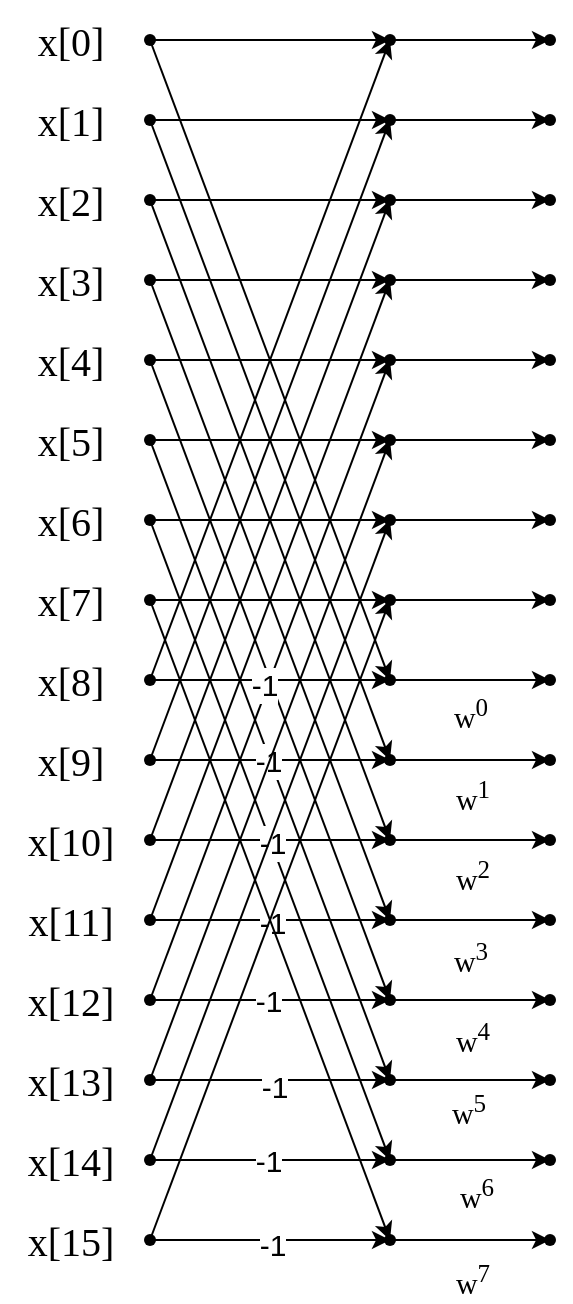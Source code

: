 <mxfile version="22.1.17" type="github">
  <diagram name="第 1 页" id="PlQmYlYMFUsXhehJsfZC">
    <mxGraphModel dx="1434" dy="746" grid="1" gridSize="10" guides="1" tooltips="1" connect="1" arrows="1" fold="1" page="1" pageScale="1" pageWidth="827" pageHeight="1169" math="0" shadow="0">
      <root>
        <mxCell id="0" />
        <mxCell id="1" parent="0" />
        <mxCell id="Fbb4tmbp8fCs58sTuZUb-35" style="edgeStyle=orthogonalEdgeStyle;rounded=0;orthogonalLoop=1;jettySize=auto;html=1;" edge="1" parent="1" source="Fbb4tmbp8fCs58sTuZUb-1" target="Fbb4tmbp8fCs58sTuZUb-17">
          <mxGeometry relative="1" as="geometry" />
        </mxCell>
        <mxCell id="Fbb4tmbp8fCs58sTuZUb-1" value="" style="shape=waypoint;sketch=0;size=6;pointerEvents=1;points=[];fillColor=none;resizable=0;rotatable=0;perimeter=centerPerimeter;snapToPoint=1;" vertex="1" parent="1">
          <mxGeometry x="190" y="110" width="20" height="20" as="geometry" />
        </mxCell>
        <mxCell id="Fbb4tmbp8fCs58sTuZUb-2" value="" style="shape=waypoint;sketch=0;size=6;pointerEvents=1;points=[];fillColor=none;resizable=0;rotatable=0;perimeter=centerPerimeter;snapToPoint=1;" vertex="1" parent="1">
          <mxGeometry x="190" y="230" width="20" height="20" as="geometry" />
        </mxCell>
        <mxCell id="Fbb4tmbp8fCs58sTuZUb-55" style="edgeStyle=none;shape=connector;rounded=0;orthogonalLoop=1;jettySize=auto;html=1;labelBackgroundColor=default;strokeColor=default;align=center;verticalAlign=middle;fontFamily=Helvetica;fontSize=11;fontColor=default;endArrow=classic;" edge="1" parent="1" source="Fbb4tmbp8fCs58sTuZUb-3" target="Fbb4tmbp8fCs58sTuZUb-19">
          <mxGeometry relative="1" as="geometry" />
        </mxCell>
        <mxCell id="Fbb4tmbp8fCs58sTuZUb-3" value="" style="shape=waypoint;sketch=0;size=6;pointerEvents=1;points=[];fillColor=none;resizable=0;rotatable=0;perimeter=centerPerimeter;snapToPoint=1;" vertex="1" parent="1">
          <mxGeometry x="190" y="190" width="20" height="20" as="geometry" />
        </mxCell>
        <mxCell id="Fbb4tmbp8fCs58sTuZUb-53" style="edgeStyle=orthogonalEdgeStyle;rounded=0;orthogonalLoop=1;jettySize=auto;html=1;" edge="1" parent="1" source="Fbb4tmbp8fCs58sTuZUb-4" target="Fbb4tmbp8fCs58sTuZUb-20">
          <mxGeometry relative="1" as="geometry" />
        </mxCell>
        <mxCell id="Fbb4tmbp8fCs58sTuZUb-54" style="rounded=0;orthogonalLoop=1;jettySize=auto;html=1;" edge="1" parent="1" source="Fbb4tmbp8fCs58sTuZUb-4" target="Fbb4tmbp8fCs58sTuZUb-28">
          <mxGeometry relative="1" as="geometry" />
        </mxCell>
        <mxCell id="Fbb4tmbp8fCs58sTuZUb-4" value="" style="shape=waypoint;sketch=0;size=6;pointerEvents=1;points=[];fillColor=none;resizable=0;rotatable=0;perimeter=centerPerimeter;snapToPoint=1;" vertex="1" parent="1">
          <mxGeometry x="190" y="150" width="20" height="20" as="geometry" />
        </mxCell>
        <mxCell id="Fbb4tmbp8fCs58sTuZUb-5" value="" style="shape=waypoint;sketch=0;size=6;pointerEvents=1;points=[];fillColor=none;resizable=0;rotatable=0;perimeter=centerPerimeter;snapToPoint=1;" vertex="1" parent="1">
          <mxGeometry x="190" y="270" width="20" height="20" as="geometry" />
        </mxCell>
        <mxCell id="Fbb4tmbp8fCs58sTuZUb-67" style="edgeStyle=none;shape=connector;rounded=0;orthogonalLoop=1;jettySize=auto;html=1;labelBackgroundColor=default;strokeColor=default;align=center;verticalAlign=middle;fontFamily=Helvetica;fontSize=11;fontColor=default;endArrow=classic;" edge="1" parent="1" source="Fbb4tmbp8fCs58sTuZUb-6" target="Fbb4tmbp8fCs58sTuZUb-22">
          <mxGeometry relative="1" as="geometry" />
        </mxCell>
        <mxCell id="Fbb4tmbp8fCs58sTuZUb-6" value="" style="shape=waypoint;sketch=0;size=6;pointerEvents=1;points=[];fillColor=none;resizable=0;rotatable=0;perimeter=centerPerimeter;snapToPoint=1;" vertex="1" parent="1">
          <mxGeometry x="190" y="390" width="20" height="20" as="geometry" />
        </mxCell>
        <mxCell id="Fbb4tmbp8fCs58sTuZUb-7" value="" style="shape=waypoint;sketch=0;size=6;pointerEvents=1;points=[];fillColor=none;resizable=0;rotatable=0;perimeter=centerPerimeter;snapToPoint=1;" vertex="1" parent="1">
          <mxGeometry x="190" y="350" width="20" height="20" as="geometry" />
        </mxCell>
        <mxCell id="Fbb4tmbp8fCs58sTuZUb-8" value="" style="shape=waypoint;sketch=0;size=6;pointerEvents=1;points=[];fillColor=none;resizable=0;rotatable=0;perimeter=centerPerimeter;snapToPoint=1;" vertex="1" parent="1">
          <mxGeometry x="190" y="310" width="20" height="20" as="geometry" />
        </mxCell>
        <mxCell id="Fbb4tmbp8fCs58sTuZUb-9" value="" style="shape=waypoint;sketch=0;size=6;pointerEvents=1;points=[];fillColor=none;resizable=0;rotatable=0;perimeter=centerPerimeter;snapToPoint=1;" vertex="1" parent="1">
          <mxGeometry x="190" y="430" width="20" height="20" as="geometry" />
        </mxCell>
        <mxCell id="Fbb4tmbp8fCs58sTuZUb-76" style="edgeStyle=none;shape=connector;rounded=0;orthogonalLoop=1;jettySize=auto;html=1;labelBackgroundColor=default;strokeColor=default;align=center;verticalAlign=middle;fontFamily=Helvetica;fontSize=11;fontColor=default;endArrow=classic;" edge="1" parent="1" source="Fbb4tmbp8fCs58sTuZUb-10" target="Fbb4tmbp8fCs58sTuZUb-26">
          <mxGeometry relative="1" as="geometry" />
        </mxCell>
        <mxCell id="Fbb4tmbp8fCs58sTuZUb-88" value="&lt;font style=&quot;font-size: 15px;&quot;&gt;-1&lt;/font&gt;" style="edgeLabel;html=1;align=center;verticalAlign=middle;resizable=0;points=[];fontSize=11;fontFamily=Helvetica;fontColor=default;" vertex="1" connectable="0" parent="Fbb4tmbp8fCs58sTuZUb-76">
          <mxGeometry x="0.017" y="-1" relative="1" as="geometry">
            <mxPoint as="offset" />
          </mxGeometry>
        </mxCell>
        <mxCell id="Fbb4tmbp8fCs58sTuZUb-10" value="" style="shape=waypoint;sketch=0;size=6;pointerEvents=1;points=[];fillColor=none;resizable=0;rotatable=0;perimeter=centerPerimeter;snapToPoint=1;" vertex="1" parent="1">
          <mxGeometry x="190" y="550" width="20" height="20" as="geometry" />
        </mxCell>
        <mxCell id="Fbb4tmbp8fCs58sTuZUb-72" style="edgeStyle=none;shape=connector;rounded=0;orthogonalLoop=1;jettySize=auto;html=1;labelBackgroundColor=default;strokeColor=default;align=center;verticalAlign=middle;fontFamily=Helvetica;fontSize=11;fontColor=default;endArrow=classic;" edge="1" parent="1" source="Fbb4tmbp8fCs58sTuZUb-11" target="Fbb4tmbp8fCs58sTuZUb-19">
          <mxGeometry relative="1" as="geometry" />
        </mxCell>
        <mxCell id="Fbb4tmbp8fCs58sTuZUb-11" value="" style="shape=waypoint;sketch=0;size=6;pointerEvents=1;points=[];fillColor=none;resizable=0;rotatable=0;perimeter=centerPerimeter;snapToPoint=1;" vertex="1" parent="1">
          <mxGeometry x="190" y="510" width="20" height="20" as="geometry" />
        </mxCell>
        <mxCell id="Fbb4tmbp8fCs58sTuZUb-12" value="" style="shape=waypoint;sketch=0;size=6;pointerEvents=1;points=[];fillColor=none;resizable=0;rotatable=0;perimeter=centerPerimeter;snapToPoint=1;" vertex="1" parent="1">
          <mxGeometry x="190" y="470" width="20" height="20" as="geometry" />
        </mxCell>
        <mxCell id="Fbb4tmbp8fCs58sTuZUb-77" style="edgeStyle=none;shape=connector;rounded=0;orthogonalLoop=1;jettySize=auto;html=1;labelBackgroundColor=default;strokeColor=default;align=center;verticalAlign=middle;fontFamily=Helvetica;fontSize=11;fontColor=default;endArrow=classic;" edge="1" parent="1" source="Fbb4tmbp8fCs58sTuZUb-13" target="Fbb4tmbp8fCs58sTuZUb-21">
          <mxGeometry relative="1" as="geometry" />
        </mxCell>
        <mxCell id="Fbb4tmbp8fCs58sTuZUb-13" value="" style="shape=waypoint;sketch=0;size=6;pointerEvents=1;points=[];fillColor=none;resizable=0;rotatable=0;perimeter=centerPerimeter;snapToPoint=1;" vertex="1" parent="1">
          <mxGeometry x="190" y="590" width="20" height="20" as="geometry" />
        </mxCell>
        <mxCell id="Fbb4tmbp8fCs58sTuZUb-83" style="edgeStyle=none;shape=connector;rounded=0;orthogonalLoop=1;jettySize=auto;html=1;labelBackgroundColor=default;strokeColor=default;align=center;verticalAlign=middle;fontFamily=Helvetica;fontSize=11;fontColor=default;endArrow=classic;" edge="1" parent="1" source="Fbb4tmbp8fCs58sTuZUb-14" target="Fbb4tmbp8fCs58sTuZUb-22">
          <mxGeometry relative="1" as="geometry" />
        </mxCell>
        <mxCell id="Fbb4tmbp8fCs58sTuZUb-14" value="" style="shape=waypoint;sketch=0;size=6;pointerEvents=1;points=[];fillColor=none;resizable=0;rotatable=0;perimeter=centerPerimeter;snapToPoint=1;" vertex="1" parent="1">
          <mxGeometry x="190" y="710" width="20" height="20" as="geometry" />
        </mxCell>
        <mxCell id="Fbb4tmbp8fCs58sTuZUb-15" value="" style="shape=waypoint;sketch=0;size=6;pointerEvents=1;points=[];fillColor=none;resizable=0;rotatable=0;perimeter=centerPerimeter;snapToPoint=1;" vertex="1" parent="1">
          <mxGeometry x="190" y="670" width="20" height="20" as="geometry" />
        </mxCell>
        <mxCell id="Fbb4tmbp8fCs58sTuZUb-80" style="edgeStyle=none;shape=connector;rounded=0;orthogonalLoop=1;jettySize=auto;html=1;labelBackgroundColor=default;strokeColor=default;align=center;verticalAlign=middle;fontFamily=Helvetica;fontSize=11;fontColor=default;endArrow=classic;" edge="1" parent="1" source="Fbb4tmbp8fCs58sTuZUb-16" target="Fbb4tmbp8fCs58sTuZUb-32">
          <mxGeometry relative="1" as="geometry" />
        </mxCell>
        <mxCell id="Fbb4tmbp8fCs58sTuZUb-90" value="&lt;font style=&quot;font-size: 15px;&quot;&gt;-1&lt;/font&gt;" style="edgeLabel;html=1;align=center;verticalAlign=middle;resizable=0;points=[];fontSize=11;fontFamily=Helvetica;fontColor=default;" vertex="1" connectable="0" parent="Fbb4tmbp8fCs58sTuZUb-80">
          <mxGeometry x="0.033" y="-3" relative="1" as="geometry">
            <mxPoint as="offset" />
          </mxGeometry>
        </mxCell>
        <mxCell id="Fbb4tmbp8fCs58sTuZUb-16" value="" style="shape=waypoint;sketch=0;size=6;pointerEvents=1;points=[];fillColor=none;resizable=0;rotatable=0;perimeter=centerPerimeter;snapToPoint=1;" vertex="1" parent="1">
          <mxGeometry x="190" y="630" width="20" height="20" as="geometry" />
        </mxCell>
        <mxCell id="Fbb4tmbp8fCs58sTuZUb-109" style="edgeStyle=none;shape=connector;rounded=0;orthogonalLoop=1;jettySize=auto;html=1;labelBackgroundColor=default;strokeColor=default;align=center;verticalAlign=middle;fontFamily=Helvetica;fontSize=11;fontColor=default;endArrow=classic;" edge="1" parent="1" source="Fbb4tmbp8fCs58sTuZUb-17" target="Fbb4tmbp8fCs58sTuZUb-93">
          <mxGeometry relative="1" as="geometry" />
        </mxCell>
        <mxCell id="Fbb4tmbp8fCs58sTuZUb-17" value="" style="shape=waypoint;sketch=0;size=6;pointerEvents=1;points=[];fillColor=none;resizable=0;rotatable=0;perimeter=centerPerimeter;snapToPoint=1;" vertex="1" parent="1">
          <mxGeometry x="310" y="110" width="20" height="20" as="geometry" />
        </mxCell>
        <mxCell id="Fbb4tmbp8fCs58sTuZUb-18" value="" style="shape=waypoint;sketch=0;size=6;pointerEvents=1;points=[];fillColor=none;resizable=0;rotatable=0;perimeter=centerPerimeter;snapToPoint=1;" vertex="1" parent="1">
          <mxGeometry x="310" y="230" width="20" height="20" as="geometry" />
        </mxCell>
        <mxCell id="Fbb4tmbp8fCs58sTuZUb-19" value="" style="shape=waypoint;sketch=0;size=6;pointerEvents=1;points=[];fillColor=none;resizable=0;rotatable=0;perimeter=centerPerimeter;snapToPoint=1;" vertex="1" parent="1">
          <mxGeometry x="310" y="190" width="20" height="20" as="geometry" />
        </mxCell>
        <mxCell id="Fbb4tmbp8fCs58sTuZUb-110" style="edgeStyle=none;shape=connector;rounded=0;orthogonalLoop=1;jettySize=auto;html=1;labelBackgroundColor=default;strokeColor=default;align=center;verticalAlign=middle;fontFamily=Helvetica;fontSize=11;fontColor=default;endArrow=classic;" edge="1" parent="1" source="Fbb4tmbp8fCs58sTuZUb-20" target="Fbb4tmbp8fCs58sTuZUb-96">
          <mxGeometry relative="1" as="geometry" />
        </mxCell>
        <mxCell id="Fbb4tmbp8fCs58sTuZUb-20" value="" style="shape=waypoint;sketch=0;size=6;pointerEvents=1;points=[];fillColor=none;resizable=0;rotatable=0;perimeter=centerPerimeter;snapToPoint=1;" vertex="1" parent="1">
          <mxGeometry x="310" y="150" width="20" height="20" as="geometry" />
        </mxCell>
        <mxCell id="Fbb4tmbp8fCs58sTuZUb-113" style="edgeStyle=none;shape=connector;rounded=0;orthogonalLoop=1;jettySize=auto;html=1;labelBackgroundColor=default;strokeColor=default;align=center;verticalAlign=middle;fontFamily=Helvetica;fontSize=11;fontColor=default;endArrow=classic;" edge="1" parent="1" source="Fbb4tmbp8fCs58sTuZUb-21" target="Fbb4tmbp8fCs58sTuZUb-97">
          <mxGeometry relative="1" as="geometry" />
        </mxCell>
        <mxCell id="Fbb4tmbp8fCs58sTuZUb-21" value="" style="shape=waypoint;sketch=0;size=6;pointerEvents=1;points=[];fillColor=none;resizable=0;rotatable=0;perimeter=centerPerimeter;snapToPoint=1;" vertex="1" parent="1">
          <mxGeometry x="310" y="270" width="20" height="20" as="geometry" />
        </mxCell>
        <mxCell id="Fbb4tmbp8fCs58sTuZUb-116" style="edgeStyle=none;shape=connector;rounded=0;orthogonalLoop=1;jettySize=auto;html=1;labelBackgroundColor=default;strokeColor=default;align=center;verticalAlign=middle;fontFamily=Helvetica;fontSize=11;fontColor=default;endArrow=classic;" edge="1" parent="1" source="Fbb4tmbp8fCs58sTuZUb-22" target="Fbb4tmbp8fCs58sTuZUb-98">
          <mxGeometry relative="1" as="geometry" />
        </mxCell>
        <mxCell id="Fbb4tmbp8fCs58sTuZUb-22" value="" style="shape=waypoint;sketch=0;size=6;pointerEvents=1;points=[];fillColor=none;resizable=0;rotatable=0;perimeter=centerPerimeter;snapToPoint=1;" vertex="1" parent="1">
          <mxGeometry x="310" y="390" width="20" height="20" as="geometry" />
        </mxCell>
        <mxCell id="Fbb4tmbp8fCs58sTuZUb-115" style="edgeStyle=none;shape=connector;rounded=0;orthogonalLoop=1;jettySize=auto;html=1;labelBackgroundColor=default;strokeColor=default;align=center;verticalAlign=middle;fontFamily=Helvetica;fontSize=11;fontColor=default;endArrow=classic;" edge="1" parent="1" source="Fbb4tmbp8fCs58sTuZUb-23" target="Fbb4tmbp8fCs58sTuZUb-99">
          <mxGeometry relative="1" as="geometry" />
        </mxCell>
        <mxCell id="Fbb4tmbp8fCs58sTuZUb-23" value="" style="shape=waypoint;sketch=0;size=6;pointerEvents=1;points=[];fillColor=none;resizable=0;rotatable=0;perimeter=centerPerimeter;snapToPoint=1;" vertex="1" parent="1">
          <mxGeometry x="310" y="350" width="20" height="20" as="geometry" />
        </mxCell>
        <mxCell id="Fbb4tmbp8fCs58sTuZUb-24" value="" style="shape=waypoint;sketch=0;size=6;pointerEvents=1;points=[];fillColor=none;resizable=0;rotatable=0;perimeter=centerPerimeter;snapToPoint=1;" vertex="1" parent="1">
          <mxGeometry x="310" y="310" width="20" height="20" as="geometry" />
        </mxCell>
        <mxCell id="Fbb4tmbp8fCs58sTuZUb-25" value="" style="shape=waypoint;sketch=0;size=6;pointerEvents=1;points=[];fillColor=none;resizable=0;rotatable=0;perimeter=centerPerimeter;snapToPoint=1;" vertex="1" parent="1">
          <mxGeometry x="310" y="430" width="20" height="20" as="geometry" />
        </mxCell>
        <mxCell id="Fbb4tmbp8fCs58sTuZUb-26" value="" style="shape=waypoint;sketch=0;size=6;pointerEvents=1;points=[];fillColor=none;resizable=0;rotatable=0;perimeter=centerPerimeter;snapToPoint=1;" vertex="1" parent="1">
          <mxGeometry x="310" y="550" width="20" height="20" as="geometry" />
        </mxCell>
        <mxCell id="Fbb4tmbp8fCs58sTuZUb-119" style="edgeStyle=none;shape=connector;rounded=0;orthogonalLoop=1;jettySize=auto;html=1;labelBackgroundColor=default;strokeColor=default;align=center;verticalAlign=middle;fontFamily=Helvetica;fontSize=11;fontColor=default;endArrow=classic;" edge="1" parent="1" source="Fbb4tmbp8fCs58sTuZUb-27" target="Fbb4tmbp8fCs58sTuZUb-103">
          <mxGeometry relative="1" as="geometry" />
        </mxCell>
        <mxCell id="Fbb4tmbp8fCs58sTuZUb-127" value="&lt;font style=&quot;font-size: 15px;&quot; face=&quot;Times New Roman&quot;&gt;w&lt;sup&gt;2&lt;/sup&gt;&lt;/font&gt;" style="edgeLabel;html=1;align=center;verticalAlign=top;resizable=0;points=[];fontSize=11;fontFamily=Helvetica;fontColor=default;labelPosition=center;verticalLabelPosition=bottom;" vertex="1" connectable="0" parent="Fbb4tmbp8fCs58sTuZUb-119">
          <mxGeometry x="0.025" y="-1" relative="1" as="geometry">
            <mxPoint as="offset" />
          </mxGeometry>
        </mxCell>
        <mxCell id="Fbb4tmbp8fCs58sTuZUb-27" value="" style="shape=waypoint;sketch=0;size=6;pointerEvents=1;points=[];fillColor=none;resizable=0;rotatable=0;perimeter=centerPerimeter;snapToPoint=1;" vertex="1" parent="1">
          <mxGeometry x="310" y="510" width="20" height="20" as="geometry" />
        </mxCell>
        <mxCell id="Fbb4tmbp8fCs58sTuZUb-28" value="" style="shape=waypoint;sketch=0;size=6;pointerEvents=1;points=[];fillColor=none;resizable=0;rotatable=0;perimeter=centerPerimeter;snapToPoint=1;" vertex="1" parent="1">
          <mxGeometry x="310" y="470" width="20" height="20" as="geometry" />
        </mxCell>
        <mxCell id="Fbb4tmbp8fCs58sTuZUb-29" value="" style="shape=waypoint;sketch=0;size=6;pointerEvents=1;points=[];fillColor=none;resizable=0;rotatable=0;perimeter=centerPerimeter;snapToPoint=1;" vertex="1" parent="1">
          <mxGeometry x="310" y="590" width="20" height="20" as="geometry" />
        </mxCell>
        <mxCell id="Fbb4tmbp8fCs58sTuZUb-30" value="" style="shape=waypoint;sketch=0;size=6;pointerEvents=1;points=[];fillColor=none;resizable=0;rotatable=0;perimeter=centerPerimeter;snapToPoint=1;" vertex="1" parent="1">
          <mxGeometry x="310" y="710" width="20" height="20" as="geometry" />
        </mxCell>
        <mxCell id="Fbb4tmbp8fCs58sTuZUb-123" style="edgeStyle=none;shape=connector;rounded=0;orthogonalLoop=1;jettySize=auto;html=1;labelBackgroundColor=default;strokeColor=default;align=center;verticalAlign=middle;fontFamily=Helvetica;fontSize=11;fontColor=default;endArrow=classic;" edge="1" parent="1" source="Fbb4tmbp8fCs58sTuZUb-31" target="Fbb4tmbp8fCs58sTuZUb-107">
          <mxGeometry relative="1" as="geometry" />
        </mxCell>
        <mxCell id="Fbb4tmbp8fCs58sTuZUb-132" value="&lt;font style=&quot;font-size: 15px;&quot; face=&quot;Times New Roman&quot;&gt;w&lt;sup&gt;6&lt;/sup&gt;&lt;/font&gt;" style="edgeLabel;html=1;align=center;verticalAlign=top;resizable=0;points=[];fontSize=11;fontFamily=Helvetica;fontColor=default;labelPosition=center;verticalLabelPosition=bottom;" vertex="1" connectable="0" parent="Fbb4tmbp8fCs58sTuZUb-123">
          <mxGeometry x="0.075" relative="1" as="geometry">
            <mxPoint as="offset" />
          </mxGeometry>
        </mxCell>
        <mxCell id="Fbb4tmbp8fCs58sTuZUb-31" value="" style="shape=waypoint;sketch=0;size=6;pointerEvents=1;points=[];fillColor=none;resizable=0;rotatable=0;perimeter=centerPerimeter;snapToPoint=1;" vertex="1" parent="1">
          <mxGeometry x="310" y="670" width="20" height="20" as="geometry" />
        </mxCell>
        <mxCell id="Fbb4tmbp8fCs58sTuZUb-32" value="" style="shape=waypoint;sketch=0;size=6;pointerEvents=1;points=[];fillColor=none;resizable=0;rotatable=0;perimeter=centerPerimeter;snapToPoint=1;" vertex="1" parent="1">
          <mxGeometry x="310" y="630" width="20" height="20" as="geometry" />
        </mxCell>
        <mxCell id="Fbb4tmbp8fCs58sTuZUb-36" value="&lt;font style=&quot;font-size: 20px;&quot; face=&quot;Times New Roman&quot;&gt;x[0]&lt;/font&gt;" style="text;html=1;align=center;verticalAlign=middle;resizable=0;points=[];autosize=1;strokeColor=none;fillColor=none;" vertex="1" parent="1">
          <mxGeometry x="130" y="100" width="60" height="40" as="geometry" />
        </mxCell>
        <mxCell id="Fbb4tmbp8fCs58sTuZUb-37" value="&lt;font style=&quot;font-size: 20px;&quot; face=&quot;Times New Roman&quot;&gt;x[1]&lt;/font&gt;" style="text;html=1;align=center;verticalAlign=middle;resizable=0;points=[];autosize=1;strokeColor=none;fillColor=none;" vertex="1" parent="1">
          <mxGeometry x="130" y="140" width="60" height="40" as="geometry" />
        </mxCell>
        <mxCell id="Fbb4tmbp8fCs58sTuZUb-38" value="&lt;font style=&quot;font-size: 20px;&quot; face=&quot;Times New Roman&quot;&gt;x[2]&lt;/font&gt;" style="text;html=1;align=center;verticalAlign=middle;resizable=0;points=[];autosize=1;strokeColor=none;fillColor=none;" vertex="1" parent="1">
          <mxGeometry x="130" y="180" width="60" height="40" as="geometry" />
        </mxCell>
        <mxCell id="Fbb4tmbp8fCs58sTuZUb-39" value="&lt;font style=&quot;font-size: 20px;&quot; face=&quot;Times New Roman&quot;&gt;x[3]&lt;/font&gt;" style="text;html=1;align=center;verticalAlign=middle;resizable=0;points=[];autosize=1;strokeColor=none;fillColor=none;" vertex="1" parent="1">
          <mxGeometry x="130" y="220" width="60" height="40" as="geometry" />
        </mxCell>
        <mxCell id="Fbb4tmbp8fCs58sTuZUb-40" value="&lt;font style=&quot;font-size: 20px;&quot; face=&quot;Times New Roman&quot;&gt;x[4]&lt;/font&gt;" style="text;html=1;align=center;verticalAlign=middle;resizable=0;points=[];autosize=1;strokeColor=none;fillColor=none;" vertex="1" parent="1">
          <mxGeometry x="130" y="260" width="60" height="40" as="geometry" />
        </mxCell>
        <mxCell id="Fbb4tmbp8fCs58sTuZUb-41" value="&lt;font style=&quot;font-size: 20px;&quot; face=&quot;Times New Roman&quot;&gt;x[5]&lt;/font&gt;" style="text;html=1;align=center;verticalAlign=middle;resizable=0;points=[];autosize=1;strokeColor=none;fillColor=none;" vertex="1" parent="1">
          <mxGeometry x="130" y="300" width="60" height="40" as="geometry" />
        </mxCell>
        <mxCell id="Fbb4tmbp8fCs58sTuZUb-42" value="&lt;font style=&quot;font-size: 20px;&quot; face=&quot;Times New Roman&quot;&gt;x[6]&lt;/font&gt;" style="text;html=1;align=center;verticalAlign=middle;resizable=0;points=[];autosize=1;strokeColor=none;fillColor=none;" vertex="1" parent="1">
          <mxGeometry x="130" y="340" width="60" height="40" as="geometry" />
        </mxCell>
        <mxCell id="Fbb4tmbp8fCs58sTuZUb-43" value="&lt;font style=&quot;font-size: 20px;&quot; face=&quot;Times New Roman&quot;&gt;x[7]&lt;/font&gt;" style="text;html=1;align=center;verticalAlign=middle;resizable=0;points=[];autosize=1;strokeColor=none;fillColor=none;" vertex="1" parent="1">
          <mxGeometry x="130" y="380" width="60" height="40" as="geometry" />
        </mxCell>
        <mxCell id="Fbb4tmbp8fCs58sTuZUb-44" value="&lt;font style=&quot;font-size: 20px;&quot; face=&quot;Times New Roman&quot;&gt;x[8]&lt;/font&gt;" style="text;html=1;align=center;verticalAlign=middle;resizable=0;points=[];autosize=1;strokeColor=none;fillColor=none;" vertex="1" parent="1">
          <mxGeometry x="130" y="420" width="60" height="40" as="geometry" />
        </mxCell>
        <mxCell id="Fbb4tmbp8fCs58sTuZUb-45" value="&lt;font style=&quot;font-size: 20px;&quot; face=&quot;Times New Roman&quot;&gt;x[9]&lt;/font&gt;" style="text;html=1;align=center;verticalAlign=middle;resizable=0;points=[];autosize=1;strokeColor=none;fillColor=none;" vertex="1" parent="1">
          <mxGeometry x="130" y="460" width="60" height="40" as="geometry" />
        </mxCell>
        <mxCell id="Fbb4tmbp8fCs58sTuZUb-46" value="&lt;font style=&quot;font-size: 20px;&quot; face=&quot;Times New Roman&quot;&gt;x[10]&lt;/font&gt;" style="text;html=1;align=center;verticalAlign=middle;resizable=0;points=[];autosize=1;strokeColor=none;fillColor=none;" vertex="1" parent="1">
          <mxGeometry x="125" y="500" width="70" height="40" as="geometry" />
        </mxCell>
        <mxCell id="Fbb4tmbp8fCs58sTuZUb-47" value="&lt;font style=&quot;font-size: 20px;&quot; face=&quot;Times New Roman&quot;&gt;x[11]&lt;/font&gt;" style="text;html=1;align=center;verticalAlign=middle;resizable=0;points=[];autosize=1;strokeColor=none;fillColor=none;" vertex="1" parent="1">
          <mxGeometry x="125" y="540" width="70" height="40" as="geometry" />
        </mxCell>
        <mxCell id="Fbb4tmbp8fCs58sTuZUb-48" value="&lt;font style=&quot;font-size: 20px;&quot; face=&quot;Times New Roman&quot;&gt;x[12]&lt;/font&gt;" style="text;html=1;align=center;verticalAlign=middle;resizable=0;points=[];autosize=1;strokeColor=none;fillColor=none;" vertex="1" parent="1">
          <mxGeometry x="125" y="580" width="70" height="40" as="geometry" />
        </mxCell>
        <mxCell id="Fbb4tmbp8fCs58sTuZUb-49" value="&lt;font style=&quot;font-size: 20px;&quot; face=&quot;Times New Roman&quot;&gt;x[13]&lt;/font&gt;" style="text;html=1;align=center;verticalAlign=middle;resizable=0;points=[];autosize=1;strokeColor=none;fillColor=none;" vertex="1" parent="1">
          <mxGeometry x="125" y="620" width="70" height="40" as="geometry" />
        </mxCell>
        <mxCell id="Fbb4tmbp8fCs58sTuZUb-50" value="&lt;font style=&quot;font-size: 20px;&quot; face=&quot;Times New Roman&quot;&gt;x[14]&lt;/font&gt;" style="text;html=1;align=center;verticalAlign=middle;resizable=0;points=[];autosize=1;strokeColor=none;fillColor=none;" vertex="1" parent="1">
          <mxGeometry x="125" y="660" width="70" height="40" as="geometry" />
        </mxCell>
        <mxCell id="Fbb4tmbp8fCs58sTuZUb-51" value="&lt;font style=&quot;font-size: 20px;&quot; face=&quot;Times New Roman&quot;&gt;x[15]&lt;/font&gt;" style="text;html=1;align=center;verticalAlign=middle;resizable=0;points=[];autosize=1;strokeColor=none;fillColor=none;" vertex="1" parent="1">
          <mxGeometry x="125" y="700" width="70" height="40" as="geometry" />
        </mxCell>
        <mxCell id="Fbb4tmbp8fCs58sTuZUb-52" style="rounded=0;orthogonalLoop=1;jettySize=auto;html=1;entryX=0.3;entryY=0.95;entryDx=0;entryDy=0;entryPerimeter=0;" edge="1" parent="1" source="Fbb4tmbp8fCs58sTuZUb-1" target="Fbb4tmbp8fCs58sTuZUb-25">
          <mxGeometry relative="1" as="geometry" />
        </mxCell>
        <mxCell id="Fbb4tmbp8fCs58sTuZUb-56" style="edgeStyle=none;shape=connector;rounded=0;orthogonalLoop=1;jettySize=auto;html=1;entryX=0.75;entryY=0.65;entryDx=0;entryDy=0;entryPerimeter=0;labelBackgroundColor=default;strokeColor=default;align=center;verticalAlign=middle;fontFamily=Helvetica;fontSize=11;fontColor=default;endArrow=classic;" edge="1" parent="1" source="Fbb4tmbp8fCs58sTuZUb-3" target="Fbb4tmbp8fCs58sTuZUb-27">
          <mxGeometry relative="1" as="geometry" />
        </mxCell>
        <mxCell id="Fbb4tmbp8fCs58sTuZUb-57" style="edgeStyle=none;shape=connector;rounded=0;orthogonalLoop=1;jettySize=auto;html=1;entryX=1;entryY=0.5;entryDx=0;entryDy=0;entryPerimeter=0;labelBackgroundColor=default;strokeColor=default;align=center;verticalAlign=middle;fontFamily=Helvetica;fontSize=11;fontColor=default;endArrow=classic;" edge="1" parent="1" source="Fbb4tmbp8fCs58sTuZUb-2" target="Fbb4tmbp8fCs58sTuZUb-18">
          <mxGeometry relative="1" as="geometry" />
        </mxCell>
        <mxCell id="Fbb4tmbp8fCs58sTuZUb-59" style="edgeStyle=none;shape=connector;rounded=0;orthogonalLoop=1;jettySize=auto;html=1;entryX=0.7;entryY=0.75;entryDx=0;entryDy=0;entryPerimeter=0;labelBackgroundColor=default;strokeColor=default;align=center;verticalAlign=middle;fontFamily=Helvetica;fontSize=11;fontColor=default;endArrow=classic;" edge="1" parent="1" source="Fbb4tmbp8fCs58sTuZUb-2" target="Fbb4tmbp8fCs58sTuZUb-26">
          <mxGeometry relative="1" as="geometry" />
        </mxCell>
        <mxCell id="Fbb4tmbp8fCs58sTuZUb-60" style="edgeStyle=none;shape=connector;rounded=0;orthogonalLoop=1;jettySize=auto;html=1;entryX=-0.05;entryY=0.7;entryDx=0;entryDy=0;entryPerimeter=0;labelBackgroundColor=default;strokeColor=default;align=center;verticalAlign=middle;fontFamily=Helvetica;fontSize=11;fontColor=default;endArrow=classic;" edge="1" parent="1" source="Fbb4tmbp8fCs58sTuZUb-5" target="Fbb4tmbp8fCs58sTuZUb-21">
          <mxGeometry relative="1" as="geometry" />
        </mxCell>
        <mxCell id="Fbb4tmbp8fCs58sTuZUb-61" style="edgeStyle=none;shape=connector;rounded=0;orthogonalLoop=1;jettySize=auto;html=1;entryX=0.25;entryY=0.6;entryDx=0;entryDy=0;entryPerimeter=0;labelBackgroundColor=default;strokeColor=default;align=center;verticalAlign=middle;fontFamily=Helvetica;fontSize=11;fontColor=default;endArrow=classic;" edge="1" parent="1" source="Fbb4tmbp8fCs58sTuZUb-5" target="Fbb4tmbp8fCs58sTuZUb-29">
          <mxGeometry relative="1" as="geometry" />
        </mxCell>
        <mxCell id="Fbb4tmbp8fCs58sTuZUb-62" style="edgeStyle=none;shape=connector;rounded=0;orthogonalLoop=1;jettySize=auto;html=1;entryX=0.25;entryY=0.65;entryDx=0;entryDy=0;entryPerimeter=0;labelBackgroundColor=default;strokeColor=default;align=center;verticalAlign=middle;fontFamily=Helvetica;fontSize=11;fontColor=default;endArrow=classic;" edge="1" parent="1" source="Fbb4tmbp8fCs58sTuZUb-8" target="Fbb4tmbp8fCs58sTuZUb-24">
          <mxGeometry relative="1" as="geometry" />
        </mxCell>
        <mxCell id="Fbb4tmbp8fCs58sTuZUb-63" style="edgeStyle=none;shape=connector;rounded=0;orthogonalLoop=1;jettySize=auto;html=1;entryX=0.3;entryY=0.6;entryDx=0;entryDy=0;entryPerimeter=0;labelBackgroundColor=default;strokeColor=default;align=center;verticalAlign=middle;fontFamily=Helvetica;fontSize=11;fontColor=default;endArrow=classic;" edge="1" parent="1" source="Fbb4tmbp8fCs58sTuZUb-8" target="Fbb4tmbp8fCs58sTuZUb-32">
          <mxGeometry relative="1" as="geometry" />
        </mxCell>
        <mxCell id="Fbb4tmbp8fCs58sTuZUb-64" style="edgeStyle=none;shape=connector;rounded=0;orthogonalLoop=1;jettySize=auto;html=1;entryX=0.1;entryY=0.45;entryDx=0;entryDy=0;entryPerimeter=0;labelBackgroundColor=default;strokeColor=default;align=center;verticalAlign=middle;fontFamily=Helvetica;fontSize=11;fontColor=default;endArrow=classic;" edge="1" parent="1" source="Fbb4tmbp8fCs58sTuZUb-7" target="Fbb4tmbp8fCs58sTuZUb-31">
          <mxGeometry relative="1" as="geometry" />
        </mxCell>
        <mxCell id="Fbb4tmbp8fCs58sTuZUb-65" style="edgeStyle=none;shape=connector;rounded=0;orthogonalLoop=1;jettySize=auto;html=1;entryX=0.35;entryY=0.8;entryDx=0;entryDy=0;entryPerimeter=0;labelBackgroundColor=default;strokeColor=default;align=center;verticalAlign=middle;fontFamily=Helvetica;fontSize=11;fontColor=default;endArrow=classic;" edge="1" parent="1" source="Fbb4tmbp8fCs58sTuZUb-7" target="Fbb4tmbp8fCs58sTuZUb-23">
          <mxGeometry relative="1" as="geometry" />
        </mxCell>
        <mxCell id="Fbb4tmbp8fCs58sTuZUb-66" style="edgeStyle=none;shape=connector;rounded=0;orthogonalLoop=1;jettySize=auto;html=1;entryX=0.75;entryY=0.4;entryDx=0;entryDy=0;entryPerimeter=0;labelBackgroundColor=default;strokeColor=default;align=center;verticalAlign=middle;fontFamily=Helvetica;fontSize=11;fontColor=default;endArrow=classic;" edge="1" parent="1" source="Fbb4tmbp8fCs58sTuZUb-6" target="Fbb4tmbp8fCs58sTuZUb-30">
          <mxGeometry relative="1" as="geometry" />
        </mxCell>
        <mxCell id="Fbb4tmbp8fCs58sTuZUb-68" style="edgeStyle=none;shape=connector;rounded=0;orthogonalLoop=1;jettySize=auto;html=1;entryX=0.65;entryY=0.2;entryDx=0;entryDy=0;entryPerimeter=0;labelBackgroundColor=default;strokeColor=default;align=center;verticalAlign=middle;fontFamily=Helvetica;fontSize=11;fontColor=default;endArrow=classic;" edge="1" parent="1" source="Fbb4tmbp8fCs58sTuZUb-9" target="Fbb4tmbp8fCs58sTuZUb-17">
          <mxGeometry relative="1" as="geometry" />
        </mxCell>
        <mxCell id="Fbb4tmbp8fCs58sTuZUb-69" style="edgeStyle=none;shape=connector;rounded=0;orthogonalLoop=1;jettySize=auto;html=1;entryX=1.2;entryY=0.95;entryDx=0;entryDy=0;entryPerimeter=0;labelBackgroundColor=default;strokeColor=default;align=center;verticalAlign=middle;fontFamily=Helvetica;fontSize=11;fontColor=default;endArrow=classic;" edge="1" parent="1" source="Fbb4tmbp8fCs58sTuZUb-9" target="Fbb4tmbp8fCs58sTuZUb-25">
          <mxGeometry relative="1" as="geometry" />
        </mxCell>
        <mxCell id="Fbb4tmbp8fCs58sTuZUb-85" value="&lt;font style=&quot;font-size: 15px;&quot;&gt;-1&lt;/font&gt;" style="edgeLabel;html=1;align=center;verticalAlign=middle;resizable=0;points=[];fontSize=11;fontFamily=Helvetica;fontColor=default;" vertex="1" connectable="0" parent="Fbb4tmbp8fCs58sTuZUb-69">
          <mxGeometry x="-0.05" y="-2" relative="1" as="geometry">
            <mxPoint as="offset" />
          </mxGeometry>
        </mxCell>
        <mxCell id="Fbb4tmbp8fCs58sTuZUb-70" style="edgeStyle=none;shape=connector;rounded=0;orthogonalLoop=1;jettySize=auto;html=1;entryX=0.8;entryY=0.25;entryDx=0;entryDy=0;entryPerimeter=0;labelBackgroundColor=default;strokeColor=default;align=center;verticalAlign=middle;fontFamily=Helvetica;fontSize=11;fontColor=default;endArrow=classic;" edge="1" parent="1" source="Fbb4tmbp8fCs58sTuZUb-12" target="Fbb4tmbp8fCs58sTuZUb-20">
          <mxGeometry relative="1" as="geometry" />
        </mxCell>
        <mxCell id="Fbb4tmbp8fCs58sTuZUb-71" style="edgeStyle=none;shape=connector;rounded=0;orthogonalLoop=1;jettySize=auto;html=1;entryX=0.75;entryY=0.7;entryDx=0;entryDy=0;entryPerimeter=0;labelBackgroundColor=default;strokeColor=default;align=center;verticalAlign=middle;fontFamily=Helvetica;fontSize=11;fontColor=default;endArrow=classic;" edge="1" parent="1" source="Fbb4tmbp8fCs58sTuZUb-12" target="Fbb4tmbp8fCs58sTuZUb-28">
          <mxGeometry relative="1" as="geometry" />
        </mxCell>
        <mxCell id="Fbb4tmbp8fCs58sTuZUb-86" value="&lt;font style=&quot;font-size: 15px;&quot;&gt;-1&lt;/font&gt;" style="edgeLabel;html=1;align=center;verticalAlign=middle;resizable=0;points=[];fontSize=11;fontFamily=Helvetica;fontColor=default;" vertex="1" connectable="0" parent="Fbb4tmbp8fCs58sTuZUb-71">
          <mxGeometry x="-0.017" relative="1" as="geometry">
            <mxPoint as="offset" />
          </mxGeometry>
        </mxCell>
        <mxCell id="Fbb4tmbp8fCs58sTuZUb-73" style="edgeStyle=none;shape=connector;rounded=0;orthogonalLoop=1;jettySize=auto;html=1;entryX=0.35;entryY=0.75;entryDx=0;entryDy=0;entryPerimeter=0;labelBackgroundColor=default;strokeColor=default;align=center;verticalAlign=middle;fontFamily=Helvetica;fontSize=11;fontColor=default;endArrow=classic;" edge="1" parent="1" source="Fbb4tmbp8fCs58sTuZUb-11" target="Fbb4tmbp8fCs58sTuZUb-27">
          <mxGeometry relative="1" as="geometry" />
        </mxCell>
        <mxCell id="Fbb4tmbp8fCs58sTuZUb-87" value="&lt;font style=&quot;font-size: 15px;&quot;&gt;-1&lt;/font&gt;" style="edgeLabel;html=1;align=center;verticalAlign=middle;resizable=0;points=[];fontSize=11;fontFamily=Helvetica;fontColor=default;" vertex="1" connectable="0" parent="Fbb4tmbp8fCs58sTuZUb-73">
          <mxGeometry x="0.017" y="-1" relative="1" as="geometry">
            <mxPoint as="offset" />
          </mxGeometry>
        </mxCell>
        <mxCell id="Fbb4tmbp8fCs58sTuZUb-75" style="edgeStyle=none;shape=connector;rounded=0;orthogonalLoop=1;jettySize=auto;html=1;entryX=0.3;entryY=0.6;entryDx=0;entryDy=0;entryPerimeter=0;labelBackgroundColor=default;strokeColor=default;align=center;verticalAlign=middle;fontFamily=Helvetica;fontSize=11;fontColor=default;endArrow=classic;" edge="1" parent="1" source="Fbb4tmbp8fCs58sTuZUb-10" target="Fbb4tmbp8fCs58sTuZUb-18">
          <mxGeometry relative="1" as="geometry" />
        </mxCell>
        <mxCell id="Fbb4tmbp8fCs58sTuZUb-78" style="edgeStyle=none;shape=connector;rounded=0;orthogonalLoop=1;jettySize=auto;html=1;entryX=0.6;entryY=0.75;entryDx=0;entryDy=0;entryPerimeter=0;labelBackgroundColor=default;strokeColor=default;align=center;verticalAlign=middle;fontFamily=Helvetica;fontSize=11;fontColor=default;endArrow=classic;" edge="1" parent="1" source="Fbb4tmbp8fCs58sTuZUb-13" target="Fbb4tmbp8fCs58sTuZUb-29">
          <mxGeometry relative="1" as="geometry" />
        </mxCell>
        <mxCell id="Fbb4tmbp8fCs58sTuZUb-89" value="&lt;font style=&quot;font-size: 15px;&quot;&gt;-1&lt;/font&gt;" style="edgeLabel;html=1;align=center;verticalAlign=middle;resizable=0;points=[];fontSize=11;fontFamily=Helvetica;fontColor=default;" vertex="1" connectable="0" parent="Fbb4tmbp8fCs58sTuZUb-78">
          <mxGeometry x="-0.017" relative="1" as="geometry">
            <mxPoint as="offset" />
          </mxGeometry>
        </mxCell>
        <mxCell id="Fbb4tmbp8fCs58sTuZUb-79" style="edgeStyle=none;shape=connector;rounded=0;orthogonalLoop=1;jettySize=auto;html=1;entryX=0.9;entryY=0.75;entryDx=0;entryDy=0;entryPerimeter=0;labelBackgroundColor=default;strokeColor=default;align=center;verticalAlign=middle;fontFamily=Helvetica;fontSize=11;fontColor=default;endArrow=classic;" edge="1" parent="1" source="Fbb4tmbp8fCs58sTuZUb-16" target="Fbb4tmbp8fCs58sTuZUb-24">
          <mxGeometry relative="1" as="geometry" />
        </mxCell>
        <mxCell id="Fbb4tmbp8fCs58sTuZUb-81" style="edgeStyle=none;shape=connector;rounded=0;orthogonalLoop=1;jettySize=auto;html=1;entryX=0.8;entryY=0.7;entryDx=0;entryDy=0;entryPerimeter=0;labelBackgroundColor=default;strokeColor=default;align=center;verticalAlign=middle;fontFamily=Helvetica;fontSize=11;fontColor=default;endArrow=classic;" edge="1" parent="1" source="Fbb4tmbp8fCs58sTuZUb-15" target="Fbb4tmbp8fCs58sTuZUb-23">
          <mxGeometry relative="1" as="geometry" />
        </mxCell>
        <mxCell id="Fbb4tmbp8fCs58sTuZUb-82" style="edgeStyle=none;shape=connector;rounded=0;orthogonalLoop=1;jettySize=auto;html=1;entryX=0.75;entryY=0.55;entryDx=0;entryDy=0;entryPerimeter=0;labelBackgroundColor=default;strokeColor=default;align=center;verticalAlign=middle;fontFamily=Helvetica;fontSize=11;fontColor=default;endArrow=classic;" edge="1" parent="1" source="Fbb4tmbp8fCs58sTuZUb-15" target="Fbb4tmbp8fCs58sTuZUb-31">
          <mxGeometry relative="1" as="geometry" />
        </mxCell>
        <mxCell id="Fbb4tmbp8fCs58sTuZUb-91" value="&lt;font style=&quot;font-size: 15px;&quot;&gt;-1&lt;/font&gt;" style="edgeLabel;html=1;align=center;verticalAlign=middle;resizable=0;points=[];fontSize=11;fontFamily=Helvetica;fontColor=default;" vertex="1" connectable="0" parent="Fbb4tmbp8fCs58sTuZUb-82">
          <mxGeometry x="-0.017" relative="1" as="geometry">
            <mxPoint as="offset" />
          </mxGeometry>
        </mxCell>
        <mxCell id="Fbb4tmbp8fCs58sTuZUb-84" style="edgeStyle=none;shape=connector;rounded=0;orthogonalLoop=1;jettySize=auto;html=1;entryX=0.2;entryY=0.85;entryDx=0;entryDy=0;entryPerimeter=0;labelBackgroundColor=default;strokeColor=default;align=center;verticalAlign=middle;fontFamily=Helvetica;fontSize=11;fontColor=default;endArrow=classic;" edge="1" parent="1" source="Fbb4tmbp8fCs58sTuZUb-14" target="Fbb4tmbp8fCs58sTuZUb-30">
          <mxGeometry relative="1" as="geometry" />
        </mxCell>
        <mxCell id="Fbb4tmbp8fCs58sTuZUb-92" value="&lt;font style=&quot;font-size: 15px;&quot;&gt;-1&lt;/font&gt;" style="edgeLabel;html=1;align=center;verticalAlign=middle;resizable=0;points=[];fontSize=11;fontFamily=Helvetica;fontColor=default;" vertex="1" connectable="0" parent="Fbb4tmbp8fCs58sTuZUb-84">
          <mxGeometry x="0.017" y="-2" relative="1" as="geometry">
            <mxPoint as="offset" />
          </mxGeometry>
        </mxCell>
        <mxCell id="Fbb4tmbp8fCs58sTuZUb-93" value="" style="shape=waypoint;sketch=0;size=6;pointerEvents=1;points=[];fillColor=none;resizable=0;rotatable=0;perimeter=centerPerimeter;snapToPoint=1;" vertex="1" parent="1">
          <mxGeometry x="390" y="110" width="20" height="20" as="geometry" />
        </mxCell>
        <mxCell id="Fbb4tmbp8fCs58sTuZUb-94" value="" style="shape=waypoint;sketch=0;size=6;pointerEvents=1;points=[];fillColor=none;resizable=0;rotatable=0;perimeter=centerPerimeter;snapToPoint=1;" vertex="1" parent="1">
          <mxGeometry x="390" y="230" width="20" height="20" as="geometry" />
        </mxCell>
        <mxCell id="Fbb4tmbp8fCs58sTuZUb-95" value="" style="shape=waypoint;sketch=0;size=6;pointerEvents=1;points=[];fillColor=none;resizable=0;rotatable=0;perimeter=centerPerimeter;snapToPoint=1;" vertex="1" parent="1">
          <mxGeometry x="390" y="190" width="20" height="20" as="geometry" />
        </mxCell>
        <mxCell id="Fbb4tmbp8fCs58sTuZUb-96" value="" style="shape=waypoint;sketch=0;size=6;pointerEvents=1;points=[];fillColor=none;resizable=0;rotatable=0;perimeter=centerPerimeter;snapToPoint=1;" vertex="1" parent="1">
          <mxGeometry x="390" y="150" width="20" height="20" as="geometry" />
        </mxCell>
        <mxCell id="Fbb4tmbp8fCs58sTuZUb-97" value="" style="shape=waypoint;sketch=0;size=6;pointerEvents=1;points=[];fillColor=none;resizable=0;rotatable=0;perimeter=centerPerimeter;snapToPoint=1;" vertex="1" parent="1">
          <mxGeometry x="390" y="270" width="20" height="20" as="geometry" />
        </mxCell>
        <mxCell id="Fbb4tmbp8fCs58sTuZUb-98" value="" style="shape=waypoint;sketch=0;size=6;pointerEvents=1;points=[];fillColor=none;resizable=0;rotatable=0;perimeter=centerPerimeter;snapToPoint=1;" vertex="1" parent="1">
          <mxGeometry x="390" y="390" width="20" height="20" as="geometry" />
        </mxCell>
        <mxCell id="Fbb4tmbp8fCs58sTuZUb-99" value="" style="shape=waypoint;sketch=0;size=6;pointerEvents=1;points=[];fillColor=none;resizable=0;rotatable=0;perimeter=centerPerimeter;snapToPoint=1;" vertex="1" parent="1">
          <mxGeometry x="390" y="350" width="20" height="20" as="geometry" />
        </mxCell>
        <mxCell id="Fbb4tmbp8fCs58sTuZUb-100" value="" style="shape=waypoint;sketch=0;size=6;pointerEvents=1;points=[];fillColor=none;resizable=0;rotatable=0;perimeter=centerPerimeter;snapToPoint=1;" vertex="1" parent="1">
          <mxGeometry x="390" y="310" width="20" height="20" as="geometry" />
        </mxCell>
        <mxCell id="Fbb4tmbp8fCs58sTuZUb-101" value="" style="shape=waypoint;sketch=0;size=6;pointerEvents=1;points=[];fillColor=none;resizable=0;rotatable=0;perimeter=centerPerimeter;snapToPoint=1;" vertex="1" parent="1">
          <mxGeometry x="390" y="430" width="20" height="20" as="geometry" />
        </mxCell>
        <mxCell id="Fbb4tmbp8fCs58sTuZUb-102" value="" style="shape=waypoint;sketch=0;size=6;pointerEvents=1;points=[];fillColor=none;resizable=0;rotatable=0;perimeter=centerPerimeter;snapToPoint=1;" vertex="1" parent="1">
          <mxGeometry x="390" y="550" width="20" height="20" as="geometry" />
        </mxCell>
        <mxCell id="Fbb4tmbp8fCs58sTuZUb-103" value="" style="shape=waypoint;sketch=0;size=6;pointerEvents=1;points=[];fillColor=none;resizable=0;rotatable=0;perimeter=centerPerimeter;snapToPoint=1;" vertex="1" parent="1">
          <mxGeometry x="390" y="510" width="20" height="20" as="geometry" />
        </mxCell>
        <mxCell id="Fbb4tmbp8fCs58sTuZUb-104" value="" style="shape=waypoint;sketch=0;size=6;pointerEvents=1;points=[];fillColor=none;resizable=0;rotatable=0;perimeter=centerPerimeter;snapToPoint=1;" vertex="1" parent="1">
          <mxGeometry x="390" y="470" width="20" height="20" as="geometry" />
        </mxCell>
        <mxCell id="Fbb4tmbp8fCs58sTuZUb-105" value="" style="shape=waypoint;sketch=0;size=6;pointerEvents=1;points=[];fillColor=none;resizable=0;rotatable=0;perimeter=centerPerimeter;snapToPoint=1;" vertex="1" parent="1">
          <mxGeometry x="390" y="590" width="20" height="20" as="geometry" />
        </mxCell>
        <mxCell id="Fbb4tmbp8fCs58sTuZUb-106" value="" style="shape=waypoint;sketch=0;size=6;pointerEvents=1;points=[];fillColor=none;resizable=0;rotatable=0;perimeter=centerPerimeter;snapToPoint=1;" vertex="1" parent="1">
          <mxGeometry x="390" y="710" width="20" height="20" as="geometry" />
        </mxCell>
        <mxCell id="Fbb4tmbp8fCs58sTuZUb-107" value="" style="shape=waypoint;sketch=0;size=6;pointerEvents=1;points=[];fillColor=none;resizable=0;rotatable=0;perimeter=centerPerimeter;snapToPoint=1;" vertex="1" parent="1">
          <mxGeometry x="390" y="670" width="20" height="20" as="geometry" />
        </mxCell>
        <mxCell id="Fbb4tmbp8fCs58sTuZUb-108" value="" style="shape=waypoint;sketch=0;size=6;pointerEvents=1;points=[];fillColor=none;resizable=0;rotatable=0;perimeter=centerPerimeter;snapToPoint=1;" vertex="1" parent="1">
          <mxGeometry x="390" y="630" width="20" height="20" as="geometry" />
        </mxCell>
        <mxCell id="Fbb4tmbp8fCs58sTuZUb-111" style="edgeStyle=none;shape=connector;rounded=0;orthogonalLoop=1;jettySize=auto;html=1;entryX=0.05;entryY=0.5;entryDx=0;entryDy=0;entryPerimeter=0;labelBackgroundColor=default;strokeColor=default;align=center;verticalAlign=middle;fontFamily=Helvetica;fontSize=11;fontColor=default;endArrow=classic;" edge="1" parent="1" source="Fbb4tmbp8fCs58sTuZUb-19" target="Fbb4tmbp8fCs58sTuZUb-95">
          <mxGeometry relative="1" as="geometry" />
        </mxCell>
        <mxCell id="Fbb4tmbp8fCs58sTuZUb-112" style="edgeStyle=none;shape=connector;rounded=0;orthogonalLoop=1;jettySize=auto;html=1;entryX=-0.1;entryY=0.35;entryDx=0;entryDy=0;entryPerimeter=0;labelBackgroundColor=default;strokeColor=default;align=center;verticalAlign=middle;fontFamily=Helvetica;fontSize=11;fontColor=default;endArrow=classic;" edge="1" parent="1" source="Fbb4tmbp8fCs58sTuZUb-18" target="Fbb4tmbp8fCs58sTuZUb-94">
          <mxGeometry relative="1" as="geometry" />
        </mxCell>
        <mxCell id="Fbb4tmbp8fCs58sTuZUb-114" style="edgeStyle=none;shape=connector;rounded=0;orthogonalLoop=1;jettySize=auto;html=1;entryX=0.75;entryY=0.45;entryDx=0;entryDy=0;entryPerimeter=0;labelBackgroundColor=default;strokeColor=default;align=center;verticalAlign=middle;fontFamily=Helvetica;fontSize=11;fontColor=default;endArrow=classic;" edge="1" parent="1" source="Fbb4tmbp8fCs58sTuZUb-24" target="Fbb4tmbp8fCs58sTuZUb-100">
          <mxGeometry relative="1" as="geometry" />
        </mxCell>
        <mxCell id="Fbb4tmbp8fCs58sTuZUb-117" style="edgeStyle=none;shape=connector;rounded=0;orthogonalLoop=1;jettySize=auto;html=1;entryX=0.2;entryY=0.5;entryDx=0;entryDy=0;entryPerimeter=0;labelBackgroundColor=default;strokeColor=default;align=center;verticalAlign=middle;fontFamily=Helvetica;fontSize=11;fontColor=default;endArrow=classic;" edge="1" parent="1" source="Fbb4tmbp8fCs58sTuZUb-25" target="Fbb4tmbp8fCs58sTuZUb-101">
          <mxGeometry relative="1" as="geometry" />
        </mxCell>
        <mxCell id="Fbb4tmbp8fCs58sTuZUb-125" value="&lt;font face=&quot;Times New Roman&quot; style=&quot;font-size: 15px;&quot;&gt;w&lt;sup&gt;0&lt;/sup&gt;&lt;/font&gt;" style="edgeLabel;html=1;align=center;verticalAlign=top;resizable=0;points=[];fontSize=11;fontFamily=Helvetica;fontColor=default;labelPosition=center;verticalLabelPosition=bottom;" vertex="1" connectable="0" parent="Fbb4tmbp8fCs58sTuZUb-117">
          <mxGeometry relative="1" as="geometry">
            <mxPoint as="offset" />
          </mxGeometry>
        </mxCell>
        <mxCell id="Fbb4tmbp8fCs58sTuZUb-118" style="edgeStyle=none;shape=connector;rounded=0;orthogonalLoop=1;jettySize=auto;html=1;entryX=0.2;entryY=0.6;entryDx=0;entryDy=0;entryPerimeter=0;labelBackgroundColor=default;strokeColor=default;align=center;verticalAlign=middle;fontFamily=Helvetica;fontSize=11;fontColor=default;endArrow=classic;" edge="1" parent="1" source="Fbb4tmbp8fCs58sTuZUb-28" target="Fbb4tmbp8fCs58sTuZUb-104">
          <mxGeometry relative="1" as="geometry" />
        </mxCell>
        <mxCell id="Fbb4tmbp8fCs58sTuZUb-126" value="&lt;font style=&quot;font-size: 15px;&quot; face=&quot;Times New Roman&quot;&gt;w&lt;sup&gt;1&lt;/sup&gt;&lt;/font&gt;" style="edgeLabel;html=1;align=center;verticalAlign=top;resizable=0;points=[];fontSize=11;fontFamily=Helvetica;fontColor=default;labelPosition=center;verticalLabelPosition=bottom;" vertex="1" connectable="0" parent="Fbb4tmbp8fCs58sTuZUb-118">
          <mxGeometry x="0.025" y="-1" relative="1" as="geometry">
            <mxPoint as="offset" />
          </mxGeometry>
        </mxCell>
        <mxCell id="Fbb4tmbp8fCs58sTuZUb-120" style="edgeStyle=none;shape=connector;rounded=0;orthogonalLoop=1;jettySize=auto;html=1;entryX=0.4;entryY=0.75;entryDx=0;entryDy=0;entryPerimeter=0;labelBackgroundColor=default;strokeColor=default;align=center;verticalAlign=middle;fontFamily=Helvetica;fontSize=11;fontColor=default;endArrow=classic;" edge="1" parent="1" source="Fbb4tmbp8fCs58sTuZUb-26" target="Fbb4tmbp8fCs58sTuZUb-102">
          <mxGeometry relative="1" as="geometry" />
        </mxCell>
        <mxCell id="Fbb4tmbp8fCs58sTuZUb-128" value="&lt;font style=&quot;font-size: 15px;&quot; face=&quot;Times New Roman&quot;&gt;w&lt;sup&gt;3&lt;/sup&gt;&lt;/font&gt;" style="edgeLabel;html=1;align=center;verticalAlign=top;resizable=0;points=[];fontSize=11;fontFamily=Helvetica;fontColor=default;labelPosition=center;verticalLabelPosition=bottom;" vertex="1" connectable="0" parent="Fbb4tmbp8fCs58sTuZUb-120">
          <mxGeometry y="-2" relative="1" as="geometry">
            <mxPoint as="offset" />
          </mxGeometry>
        </mxCell>
        <mxCell id="Fbb4tmbp8fCs58sTuZUb-121" style="edgeStyle=none;shape=connector;rounded=0;orthogonalLoop=1;jettySize=auto;html=1;entryX=0.25;entryY=0.6;entryDx=0;entryDy=0;entryPerimeter=0;labelBackgroundColor=default;strokeColor=default;align=center;verticalAlign=middle;fontFamily=Helvetica;fontSize=11;fontColor=default;endArrow=classic;" edge="1" parent="1" source="Fbb4tmbp8fCs58sTuZUb-29" target="Fbb4tmbp8fCs58sTuZUb-105">
          <mxGeometry relative="1" as="geometry" />
        </mxCell>
        <mxCell id="Fbb4tmbp8fCs58sTuZUb-129" value="&lt;font style=&quot;font-size: 15px;&quot; face=&quot;Times New Roman&quot;&gt;w&lt;sup&gt;4&lt;/sup&gt;&lt;/font&gt;" style="edgeLabel;html=1;align=center;verticalAlign=top;resizable=0;points=[];fontSize=11;fontFamily=Helvetica;fontColor=default;labelPosition=center;verticalLabelPosition=bottom;" vertex="1" connectable="0" parent="Fbb4tmbp8fCs58sTuZUb-121">
          <mxGeometry x="0.025" y="-2" relative="1" as="geometry">
            <mxPoint as="offset" />
          </mxGeometry>
        </mxCell>
        <mxCell id="Fbb4tmbp8fCs58sTuZUb-122" style="edgeStyle=none;shape=connector;rounded=0;orthogonalLoop=1;jettySize=auto;html=1;entryX=0.2;entryY=0.45;entryDx=0;entryDy=0;entryPerimeter=0;labelBackgroundColor=default;strokeColor=default;align=center;verticalAlign=middle;fontFamily=Helvetica;fontSize=11;fontColor=default;endArrow=classic;" edge="1" parent="1" source="Fbb4tmbp8fCs58sTuZUb-32" target="Fbb4tmbp8fCs58sTuZUb-108">
          <mxGeometry relative="1" as="geometry" />
        </mxCell>
        <mxCell id="Fbb4tmbp8fCs58sTuZUb-131" value="&lt;font style=&quot;font-size: 15px;&quot; face=&quot;Times New Roman&quot;&gt;w&lt;sup&gt;5&lt;/sup&gt;&lt;/font&gt;" style="edgeLabel;html=1;align=center;verticalAlign=top;resizable=0;points=[];fontSize=11;fontFamily=Helvetica;fontColor=default;labelPosition=center;verticalLabelPosition=bottom;" vertex="1" connectable="0" parent="Fbb4tmbp8fCs58sTuZUb-122">
          <mxGeometry x="-0.025" y="2" relative="1" as="geometry">
            <mxPoint as="offset" />
          </mxGeometry>
        </mxCell>
        <mxCell id="Fbb4tmbp8fCs58sTuZUb-124" style="edgeStyle=none;shape=connector;rounded=0;orthogonalLoop=1;jettySize=auto;html=1;entryX=-0.15;entryY=0.5;entryDx=0;entryDy=0;entryPerimeter=0;labelBackgroundColor=default;strokeColor=default;align=center;verticalAlign=middle;fontFamily=Helvetica;fontSize=11;fontColor=default;endArrow=classic;" edge="1" parent="1" source="Fbb4tmbp8fCs58sTuZUb-30" target="Fbb4tmbp8fCs58sTuZUb-106">
          <mxGeometry relative="1" as="geometry" />
        </mxCell>
        <mxCell id="Fbb4tmbp8fCs58sTuZUb-133" value="&lt;font style=&quot;font-size: 15px;&quot; face=&quot;Times New Roman&quot;&gt;w&lt;sup&gt;7&lt;/sup&gt;&lt;/font&gt;" style="edgeLabel;html=1;align=center;verticalAlign=top;resizable=0;points=[];fontSize=11;fontFamily=Helvetica;fontColor=default;labelPosition=center;verticalLabelPosition=bottom;" vertex="1" connectable="0" parent="Fbb4tmbp8fCs58sTuZUb-124">
          <mxGeometry x="0.025" y="-3" relative="1" as="geometry">
            <mxPoint as="offset" />
          </mxGeometry>
        </mxCell>
      </root>
    </mxGraphModel>
  </diagram>
</mxfile>
